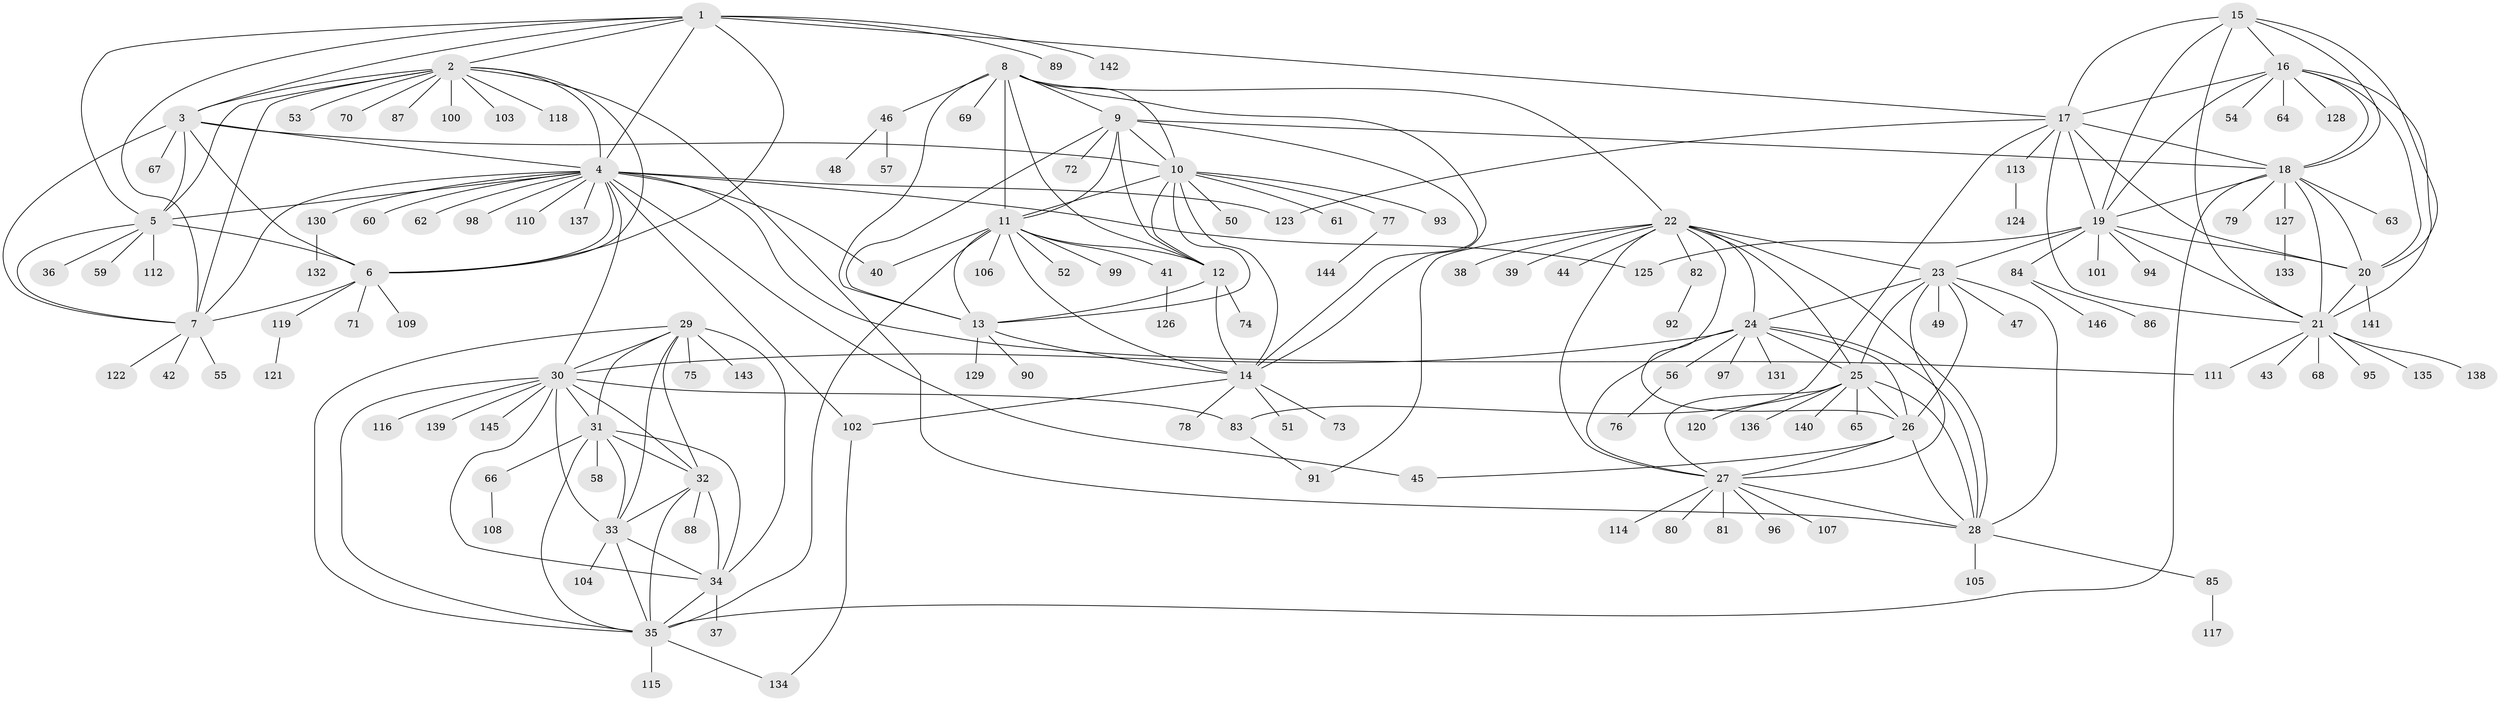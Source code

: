 // Generated by graph-tools (version 1.1) at 2025/56/03/09/25 04:56:02]
// undirected, 146 vertices, 235 edges
graph export_dot {
graph [start="1"]
  node [color=gray90,style=filled];
  1;
  2;
  3;
  4;
  5;
  6;
  7;
  8;
  9;
  10;
  11;
  12;
  13;
  14;
  15;
  16;
  17;
  18;
  19;
  20;
  21;
  22;
  23;
  24;
  25;
  26;
  27;
  28;
  29;
  30;
  31;
  32;
  33;
  34;
  35;
  36;
  37;
  38;
  39;
  40;
  41;
  42;
  43;
  44;
  45;
  46;
  47;
  48;
  49;
  50;
  51;
  52;
  53;
  54;
  55;
  56;
  57;
  58;
  59;
  60;
  61;
  62;
  63;
  64;
  65;
  66;
  67;
  68;
  69;
  70;
  71;
  72;
  73;
  74;
  75;
  76;
  77;
  78;
  79;
  80;
  81;
  82;
  83;
  84;
  85;
  86;
  87;
  88;
  89;
  90;
  91;
  92;
  93;
  94;
  95;
  96;
  97;
  98;
  99;
  100;
  101;
  102;
  103;
  104;
  105;
  106;
  107;
  108;
  109;
  110;
  111;
  112;
  113;
  114;
  115;
  116;
  117;
  118;
  119;
  120;
  121;
  122;
  123;
  124;
  125;
  126;
  127;
  128;
  129;
  130;
  131;
  132;
  133;
  134;
  135;
  136;
  137;
  138;
  139;
  140;
  141;
  142;
  143;
  144;
  145;
  146;
  1 -- 2;
  1 -- 3;
  1 -- 4;
  1 -- 5;
  1 -- 6;
  1 -- 7;
  1 -- 17;
  1 -- 89;
  1 -- 142;
  2 -- 3;
  2 -- 4;
  2 -- 5;
  2 -- 6;
  2 -- 7;
  2 -- 28;
  2 -- 53;
  2 -- 70;
  2 -- 87;
  2 -- 100;
  2 -- 103;
  2 -- 118;
  3 -- 4;
  3 -- 5;
  3 -- 6;
  3 -- 7;
  3 -- 10;
  3 -- 67;
  4 -- 5;
  4 -- 6;
  4 -- 7;
  4 -- 30;
  4 -- 40;
  4 -- 45;
  4 -- 60;
  4 -- 62;
  4 -- 98;
  4 -- 102;
  4 -- 110;
  4 -- 111;
  4 -- 123;
  4 -- 125;
  4 -- 130;
  4 -- 137;
  5 -- 6;
  5 -- 7;
  5 -- 36;
  5 -- 59;
  5 -- 112;
  6 -- 7;
  6 -- 71;
  6 -- 109;
  6 -- 119;
  7 -- 42;
  7 -- 55;
  7 -- 122;
  8 -- 9;
  8 -- 10;
  8 -- 11;
  8 -- 12;
  8 -- 13;
  8 -- 14;
  8 -- 22;
  8 -- 46;
  8 -- 69;
  9 -- 10;
  9 -- 11;
  9 -- 12;
  9 -- 13;
  9 -- 14;
  9 -- 18;
  9 -- 72;
  10 -- 11;
  10 -- 12;
  10 -- 13;
  10 -- 14;
  10 -- 50;
  10 -- 61;
  10 -- 77;
  10 -- 93;
  11 -- 12;
  11 -- 13;
  11 -- 14;
  11 -- 35;
  11 -- 40;
  11 -- 41;
  11 -- 52;
  11 -- 99;
  11 -- 106;
  12 -- 13;
  12 -- 14;
  12 -- 74;
  13 -- 14;
  13 -- 90;
  13 -- 129;
  14 -- 51;
  14 -- 73;
  14 -- 78;
  14 -- 102;
  15 -- 16;
  15 -- 17;
  15 -- 18;
  15 -- 19;
  15 -- 20;
  15 -- 21;
  16 -- 17;
  16 -- 18;
  16 -- 19;
  16 -- 20;
  16 -- 21;
  16 -- 54;
  16 -- 64;
  16 -- 128;
  17 -- 18;
  17 -- 19;
  17 -- 20;
  17 -- 21;
  17 -- 83;
  17 -- 113;
  17 -- 123;
  18 -- 19;
  18 -- 20;
  18 -- 21;
  18 -- 35;
  18 -- 63;
  18 -- 79;
  18 -- 127;
  19 -- 20;
  19 -- 21;
  19 -- 23;
  19 -- 84;
  19 -- 94;
  19 -- 101;
  19 -- 125;
  20 -- 21;
  20 -- 141;
  21 -- 43;
  21 -- 68;
  21 -- 95;
  21 -- 111;
  21 -- 135;
  21 -- 138;
  22 -- 23;
  22 -- 24;
  22 -- 25;
  22 -- 26;
  22 -- 27;
  22 -- 28;
  22 -- 38;
  22 -- 39;
  22 -- 44;
  22 -- 82;
  22 -- 91;
  23 -- 24;
  23 -- 25;
  23 -- 26;
  23 -- 27;
  23 -- 28;
  23 -- 47;
  23 -- 49;
  24 -- 25;
  24 -- 26;
  24 -- 27;
  24 -- 28;
  24 -- 30;
  24 -- 56;
  24 -- 97;
  24 -- 131;
  25 -- 26;
  25 -- 27;
  25 -- 28;
  25 -- 65;
  25 -- 120;
  25 -- 136;
  25 -- 140;
  26 -- 27;
  26 -- 28;
  26 -- 45;
  27 -- 28;
  27 -- 80;
  27 -- 81;
  27 -- 96;
  27 -- 107;
  27 -- 114;
  28 -- 85;
  28 -- 105;
  29 -- 30;
  29 -- 31;
  29 -- 32;
  29 -- 33;
  29 -- 34;
  29 -- 35;
  29 -- 75;
  29 -- 143;
  30 -- 31;
  30 -- 32;
  30 -- 33;
  30 -- 34;
  30 -- 35;
  30 -- 83;
  30 -- 116;
  30 -- 139;
  30 -- 145;
  31 -- 32;
  31 -- 33;
  31 -- 34;
  31 -- 35;
  31 -- 58;
  31 -- 66;
  32 -- 33;
  32 -- 34;
  32 -- 35;
  32 -- 88;
  33 -- 34;
  33 -- 35;
  33 -- 104;
  34 -- 35;
  34 -- 37;
  35 -- 115;
  35 -- 134;
  41 -- 126;
  46 -- 48;
  46 -- 57;
  56 -- 76;
  66 -- 108;
  77 -- 144;
  82 -- 92;
  83 -- 91;
  84 -- 86;
  84 -- 146;
  85 -- 117;
  102 -- 134;
  113 -- 124;
  119 -- 121;
  127 -- 133;
  130 -- 132;
}
